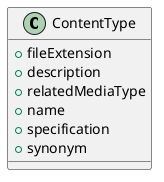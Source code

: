 @startuml
class ContentType {
+fileExtension
+description
+relatedMediaType
+name
+specification
+synonym

}

@enduml